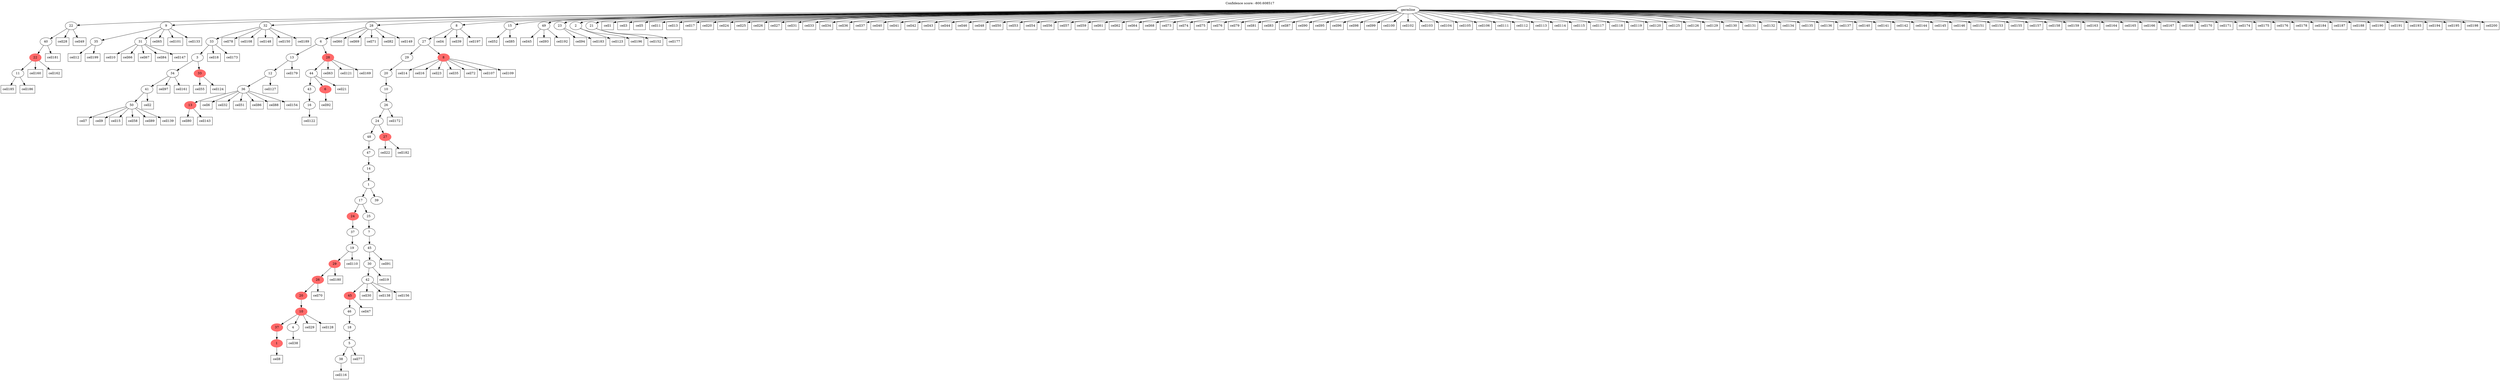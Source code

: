 digraph g {
	"62" -> "63";
	"63" [label="11"];
	"61" -> "62";
	"62" [color=indianred1, style=filled, label="22"];
	"60" -> "61";
	"61" [label="40"];
	"55" -> "56";
	"56" [label="35"];
	"55" -> "57";
	"57" [label="31"];
	"51" -> "52";
	"52" [label="50"];
	"50" -> "51";
	"51" [label="41"];
	"49" -> "50";
	"50" [label="34"];
	"49" -> "53";
	"53" [color=indianred1, style=filled, label="33"];
	"48" -> "49";
	"49" [label="3"];
	"47" -> "48";
	"48" [label="33"];
	"45" -> "46";
	"46" [color=indianred1, style=filled, label="13"];
	"44" -> "45";
	"45" [label="36"];
	"43" -> "44";
	"44" [label="12"];
	"41" -> "42";
	"42" [label="16"];
	"39" -> "40";
	"40" [color=indianred1, style=filled, label="6"];
	"39" -> "41";
	"41" [label="43"];
	"38" -> "39";
	"39" [label="44"];
	"37" -> "38";
	"38" [color=indianred1, style=filled, label="28"];
	"37" -> "43";
	"43" [label="13"];
	"36" -> "37";
	"37" [label="6"];
	"31" -> "32";
	"32" [color=indianred1, style=filled, label="1"];
	"30" -> "31";
	"31" [color=indianred1, style=filled, label="37"];
	"30" -> "33";
	"33" [label="4"];
	"29" -> "30";
	"30" [color=indianred1, style=filled, label="10"];
	"28" -> "29";
	"29" [color=indianred1, style=filled, label="20"];
	"27" -> "28";
	"28" [color=indianred1, style=filled, label="26"];
	"26" -> "27";
	"27" [color=indianred1, style=filled, label="29"];
	"25" -> "26";
	"26" [label="19"];
	"24" -> "25";
	"25" [label="37"];
	"22" -> "23";
	"23" [label="38"];
	"21" -> "22";
	"22" [label="5"];
	"20" -> "21";
	"21" [label="18"];
	"19" -> "20";
	"20" [label="46"];
	"18" -> "19";
	"19" [color=indianred1, style=filled, label="45"];
	"17" -> "18";
	"18" [label="42"];
	"16" -> "17";
	"17" [label="30"];
	"15" -> "16";
	"16" [label="45"];
	"14" -> "15";
	"15" [label="7"];
	"13" -> "14";
	"14" [label="25"];
	"13" -> "24";
	"24" [color=indianred1, style=filled, label="24"];
	"12" -> "13";
	"13" [label="17"];
	"12" -> "34";
	"34" [label="39"];
	"11" -> "12";
	"12" [label="1"];
	"10" -> "11";
	"11" [label="14"];
	"9" -> "10";
	"10" [label="47"];
	"8" -> "9";
	"9" [label="48"];
	"8" -> "35";
	"35" [color=indianred1, style=filled, label="27"];
	"7" -> "8";
	"8" [label="24"];
	"6" -> "7";
	"7" [label="26"];
	"5" -> "6";
	"6" [label="10"];
	"4" -> "5";
	"5" [label="20"];
	"2" -> "3";
	"3" [color=indianred1, style=filled, label="8"];
	"2" -> "4";
	"4" [label="29"];
	"1" -> "2";
	"2" [label="27"];
	"0" -> "1";
	"1" [label="8"];
	"0" -> "36";
	"36" [label="28"];
	"0" -> "47";
	"47" [label="32"];
	"0" -> "54";
	"54" [label="15"];
	"0" -> "55";
	"55" [label="9"];
	"0" -> "58";
	"58" [label="49"];
	"0" -> "59";
	"59" [label="23"];
	"0" -> "60";
	"60" [label="22"];
	"0" -> "64";
	"64" [label="2"];
	"0" -> "65";
	"65" [label="21"];
	"0" [label="germline"];
	"0" -> "cell1";
	"cell1" [shape=box];
	"51" -> "cell2";
	"cell2" [shape=box];
	"0" -> "cell3";
	"cell3" [shape=box];
	"1" -> "cell4";
	"cell4" [shape=box];
	"0" -> "cell5";
	"cell5" [shape=box];
	"45" -> "cell6";
	"cell6" [shape=box];
	"52" -> "cell7";
	"cell7" [shape=box];
	"32" -> "cell8";
	"cell8" [shape=box];
	"52" -> "cell9";
	"cell9" [shape=box];
	"57" -> "cell10";
	"cell10" [shape=box];
	"0" -> "cell11";
	"cell11" [shape=box];
	"56" -> "cell12";
	"cell12" [shape=box];
	"0" -> "cell13";
	"cell13" [shape=box];
	"3" -> "cell14";
	"cell14" [shape=box];
	"52" -> "cell15";
	"cell15" [shape=box];
	"3" -> "cell16";
	"cell16" [shape=box];
	"0" -> "cell17";
	"cell17" [shape=box];
	"48" -> "cell18";
	"cell18" [shape=box];
	"17" -> "cell19";
	"cell19" [shape=box];
	"0" -> "cell20";
	"cell20" [shape=box];
	"39" -> "cell21";
	"cell21" [shape=box];
	"35" -> "cell22";
	"cell22" [shape=box];
	"3" -> "cell23";
	"cell23" [shape=box];
	"0" -> "cell24";
	"cell24" [shape=box];
	"0" -> "cell25";
	"cell25" [shape=box];
	"0" -> "cell26";
	"cell26" [shape=box];
	"0" -> "cell27";
	"cell27" [shape=box];
	"60" -> "cell28";
	"cell28" [shape=box];
	"30" -> "cell29";
	"cell29" [shape=box];
	"18" -> "cell30";
	"cell30" [shape=box];
	"0" -> "cell31";
	"cell31" [shape=box];
	"45" -> "cell32";
	"cell32" [shape=box];
	"0" -> "cell33";
	"cell33" [shape=box];
	"0" -> "cell34";
	"cell34" [shape=box];
	"3" -> "cell35";
	"cell35" [shape=box];
	"0" -> "cell36";
	"cell36" [shape=box];
	"0" -> "cell37";
	"cell37" [shape=box];
	"33" -> "cell38";
	"cell38" [shape=box];
	"1" -> "cell39";
	"cell39" [shape=box];
	"0" -> "cell40";
	"cell40" [shape=box];
	"0" -> "cell41";
	"cell41" [shape=box];
	"0" -> "cell42";
	"cell42" [shape=box];
	"0" -> "cell43";
	"cell43" [shape=box];
	"0" -> "cell44";
	"cell44" [shape=box];
	"58" -> "cell45";
	"cell45" [shape=box];
	"0" -> "cell46";
	"cell46" [shape=box];
	"19" -> "cell47";
	"cell47" [shape=box];
	"0" -> "cell48";
	"cell48" [shape=box];
	"60" -> "cell49";
	"cell49" [shape=box];
	"0" -> "cell50";
	"cell50" [shape=box];
	"45" -> "cell51";
	"cell51" [shape=box];
	"54" -> "cell52";
	"cell52" [shape=box];
	"0" -> "cell53";
	"cell53" [shape=box];
	"0" -> "cell54";
	"cell54" [shape=box];
	"53" -> "cell55";
	"cell55" [shape=box];
	"0" -> "cell56";
	"cell56" [shape=box];
	"0" -> "cell57";
	"cell57" [shape=box];
	"52" -> "cell58";
	"cell58" [shape=box];
	"0" -> "cell59";
	"cell59" [shape=box];
	"36" -> "cell60";
	"cell60" [shape=box];
	"0" -> "cell61";
	"cell61" [shape=box];
	"0" -> "cell62";
	"cell62" [shape=box];
	"38" -> "cell63";
	"cell63" [shape=box];
	"0" -> "cell64";
	"cell64" [shape=box];
	"55" -> "cell65";
	"cell65" [shape=box];
	"57" -> "cell66";
	"cell66" [shape=box];
	"57" -> "cell67";
	"cell67" [shape=box];
	"0" -> "cell68";
	"cell68" [shape=box];
	"36" -> "cell69";
	"cell69" [shape=box];
	"28" -> "cell70";
	"cell70" [shape=box];
	"36" -> "cell71";
	"cell71" [shape=box];
	"3" -> "cell72";
	"cell72" [shape=box];
	"0" -> "cell73";
	"cell73" [shape=box];
	"0" -> "cell74";
	"cell74" [shape=box];
	"0" -> "cell75";
	"cell75" [shape=box];
	"0" -> "cell76";
	"cell76" [shape=box];
	"22" -> "cell77";
	"cell77" [shape=box];
	"47" -> "cell78";
	"cell78" [shape=box];
	"0" -> "cell79";
	"cell79" [shape=box];
	"46" -> "cell80";
	"cell80" [shape=box];
	"0" -> "cell81";
	"cell81" [shape=box];
	"36" -> "cell82";
	"cell82" [shape=box];
	"0" -> "cell83";
	"cell83" [shape=box];
	"57" -> "cell84";
	"cell84" [shape=box];
	"54" -> "cell85";
	"cell85" [shape=box];
	"45" -> "cell86";
	"cell86" [shape=box];
	"0" -> "cell87";
	"cell87" [shape=box];
	"45" -> "cell88";
	"cell88" [shape=box];
	"52" -> "cell89";
	"cell89" [shape=box];
	"0" -> "cell90";
	"cell90" [shape=box];
	"16" -> "cell91";
	"cell91" [shape=box];
	"40" -> "cell92";
	"cell92" [shape=box];
	"58" -> "cell93";
	"cell93" [shape=box];
	"59" -> "cell94";
	"cell94" [shape=box];
	"0" -> "cell95";
	"cell95" [shape=box];
	"0" -> "cell96";
	"cell96" [shape=box];
	"50" -> "cell97";
	"cell97" [shape=box];
	"0" -> "cell98";
	"cell98" [shape=box];
	"0" -> "cell99";
	"cell99" [shape=box];
	"0" -> "cell100";
	"cell100" [shape=box];
	"55" -> "cell101";
	"cell101" [shape=box];
	"0" -> "cell102";
	"cell102" [shape=box];
	"0" -> "cell103";
	"cell103" [shape=box];
	"0" -> "cell104";
	"cell104" [shape=box];
	"0" -> "cell105";
	"cell105" [shape=box];
	"0" -> "cell106";
	"cell106" [shape=box];
	"3" -> "cell107";
	"cell107" [shape=box];
	"47" -> "cell108";
	"cell108" [shape=box];
	"3" -> "cell109";
	"cell109" [shape=box];
	"26" -> "cell110";
	"cell110" [shape=box];
	"0" -> "cell111";
	"cell111" [shape=box];
	"0" -> "cell112";
	"cell112" [shape=box];
	"0" -> "cell113";
	"cell113" [shape=box];
	"0" -> "cell114";
	"cell114" [shape=box];
	"0" -> "cell115";
	"cell115" [shape=box];
	"23" -> "cell116";
	"cell116" [shape=box];
	"0" -> "cell117";
	"cell117" [shape=box];
	"0" -> "cell118";
	"cell118" [shape=box];
	"0" -> "cell119";
	"cell119" [shape=box];
	"0" -> "cell120";
	"cell120" [shape=box];
	"38" -> "cell121";
	"cell121" [shape=box];
	"42" -> "cell122";
	"cell122" [shape=box];
	"64" -> "cell123";
	"cell123" [shape=box];
	"53" -> "cell124";
	"cell124" [shape=box];
	"0" -> "cell125";
	"cell125" [shape=box];
	"0" -> "cell126";
	"cell126" [shape=box];
	"44" -> "cell127";
	"cell127" [shape=box];
	"30" -> "cell128";
	"cell128" [shape=box];
	"0" -> "cell129";
	"cell129" [shape=box];
	"0" -> "cell130";
	"cell130" [shape=box];
	"0" -> "cell131";
	"cell131" [shape=box];
	"0" -> "cell132";
	"cell132" [shape=box];
	"55" -> "cell133";
	"cell133" [shape=box];
	"0" -> "cell134";
	"cell134" [shape=box];
	"0" -> "cell135";
	"cell135" [shape=box];
	"0" -> "cell136";
	"cell136" [shape=box];
	"0" -> "cell137";
	"cell137" [shape=box];
	"18" -> "cell138";
	"cell138" [shape=box];
	"52" -> "cell139";
	"cell139" [shape=box];
	"0" -> "cell140";
	"cell140" [shape=box];
	"0" -> "cell141";
	"cell141" [shape=box];
	"0" -> "cell142";
	"cell142" [shape=box];
	"46" -> "cell143";
	"cell143" [shape=box];
	"0" -> "cell144";
	"cell144" [shape=box];
	"0" -> "cell145";
	"cell145" [shape=box];
	"0" -> "cell146";
	"cell146" [shape=box];
	"57" -> "cell147";
	"cell147" [shape=box];
	"47" -> "cell148";
	"cell148" [shape=box];
	"36" -> "cell149";
	"cell149" [shape=box];
	"47" -> "cell150";
	"cell150" [shape=box];
	"0" -> "cell151";
	"cell151" [shape=box];
	"65" -> "cell152";
	"cell152" [shape=box];
	"0" -> "cell153";
	"cell153" [shape=box];
	"45" -> "cell154";
	"cell154" [shape=box];
	"0" -> "cell155";
	"cell155" [shape=box];
	"18" -> "cell156";
	"cell156" [shape=box];
	"0" -> "cell157";
	"cell157" [shape=box];
	"0" -> "cell158";
	"cell158" [shape=box];
	"0" -> "cell159";
	"cell159" [shape=box];
	"62" -> "cell160";
	"cell160" [shape=box];
	"50" -> "cell161";
	"cell161" [shape=box];
	"62" -> "cell162";
	"cell162" [shape=box];
	"0" -> "cell163";
	"cell163" [shape=box];
	"0" -> "cell164";
	"cell164" [shape=box];
	"0" -> "cell165";
	"cell165" [shape=box];
	"0" -> "cell166";
	"cell166" [shape=box];
	"0" -> "cell167";
	"cell167" [shape=box];
	"0" -> "cell168";
	"cell168" [shape=box];
	"38" -> "cell169";
	"cell169" [shape=box];
	"0" -> "cell170";
	"cell170" [shape=box];
	"0" -> "cell171";
	"cell171" [shape=box];
	"7" -> "cell172";
	"cell172" [shape=box];
	"48" -> "cell173";
	"cell173" [shape=box];
	"0" -> "cell174";
	"cell174" [shape=box];
	"0" -> "cell175";
	"cell175" [shape=box];
	"0" -> "cell176";
	"cell176" [shape=box];
	"65" -> "cell177";
	"cell177" [shape=box];
	"0" -> "cell178";
	"cell178" [shape=box];
	"43" -> "cell179";
	"cell179" [shape=box];
	"27" -> "cell180";
	"cell180" [shape=box];
	"61" -> "cell181";
	"cell181" [shape=box];
	"35" -> "cell182";
	"cell182" [shape=box];
	"59" -> "cell183";
	"cell183" [shape=box];
	"0" -> "cell184";
	"cell184" [shape=box];
	"63" -> "cell185";
	"cell185" [shape=box];
	"63" -> "cell186";
	"cell186" [shape=box];
	"0" -> "cell187";
	"cell187" [shape=box];
	"0" -> "cell188";
	"cell188" [shape=box];
	"47" -> "cell189";
	"cell189" [shape=box];
	"0" -> "cell190";
	"cell190" [shape=box];
	"0" -> "cell191";
	"cell191" [shape=box];
	"58" -> "cell192";
	"cell192" [shape=box];
	"0" -> "cell193";
	"cell193" [shape=box];
	"0" -> "cell194";
	"cell194" [shape=box];
	"0" -> "cell195";
	"cell195" [shape=box];
	"64" -> "cell196";
	"cell196" [shape=box];
	"1" -> "cell197";
	"cell197" [shape=box];
	"0" -> "cell198";
	"cell198" [shape=box];
	"56" -> "cell199";
	"cell199" [shape=box];
	"0" -> "cell200";
	"cell200" [shape=box];
	labelloc="t";
	label="Confidence score: -800.608517";
}
